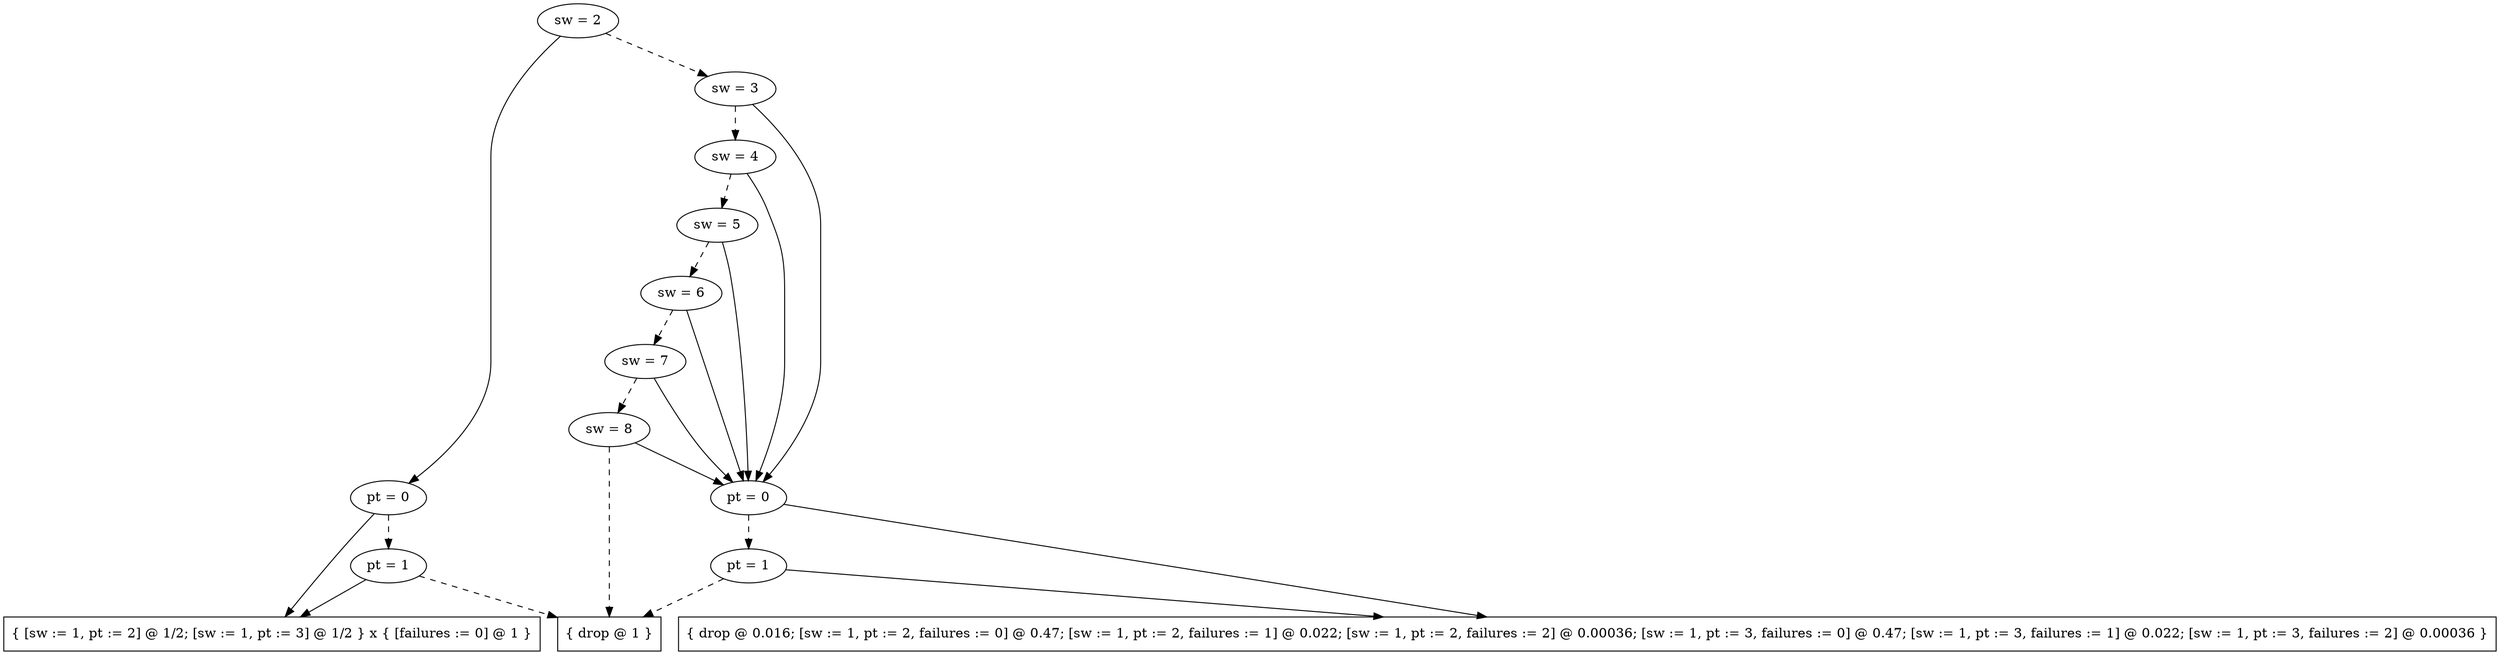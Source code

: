 digraph tdk {
1401 [label="sw = 2"];
1401 -> 1386;
1401 -> 1399 [style="dashed"];
1386 [label="pt = 0"];
1386 -> 1305;
1386 -> 1332 [style="dashed"];
1305 [shape=box label="{ [sw := 1, pt := 2] @ 1/2; [sw := 1, pt := 3] @ 1/2 } x { [failures := 0] @ 1 }"];
1332 [label="pt = 1"];
1332 -> 1305;
1332 -> 0 [style="dashed"];
0 [shape=box label="{ drop @ 1 }"];
1399 [label="sw = 3"];
1399 -> 1369;
1399 -> 1397 [style="dashed"];
1369 [label="pt = 0"];
1369 -> 1288;
1369 -> 1315 [style="dashed"];
1288 [shape=box label="{ drop @ 0.016; [sw := 1, pt := 2, failures := 0] @ 0.47; [sw := 1, pt := 2, failures := 1] @ 0.022; [sw := 1, pt := 2, failures := 2] @ 0.00036; [sw := 1, pt := 3, failures := 0] @ 0.47; [sw := 1, pt := 3, failures := 1] @ 0.022; [sw := 1, pt := 3, failures := 2] @ 0.00036 }"];
1315 [label="pt = 1"];
1315 -> 1288;
1315 -> 0 [style="dashed"];
1397 [label="sw = 4"];
1397 -> 1369;
1397 -> 1395 [style="dashed"];
1395 [label="sw = 5"];
1395 -> 1369;
1395 -> 1393 [style="dashed"];
1393 [label="sw = 6"];
1393 -> 1369;
1393 -> 1391 [style="dashed"];
1391 [label="sw = 7"];
1391 -> 1369;
1391 -> 1389 [style="dashed"];
1389 [label="sw = 8"];
1389 -> 1369;
1389 -> 0 [style="dashed"];
{rank=same; 1397 ;}
{rank=same; 1315 1332 ;}
{rank=same; 1395 ;}
{rank=same; 1399 ;}
{rank=same; 1401 ;}
{rank=same; 1391 ;}
{rank=same; 1389 ;}
{rank=same; 1393 ;}
{rank=same; 1386 1369 ;}
}
